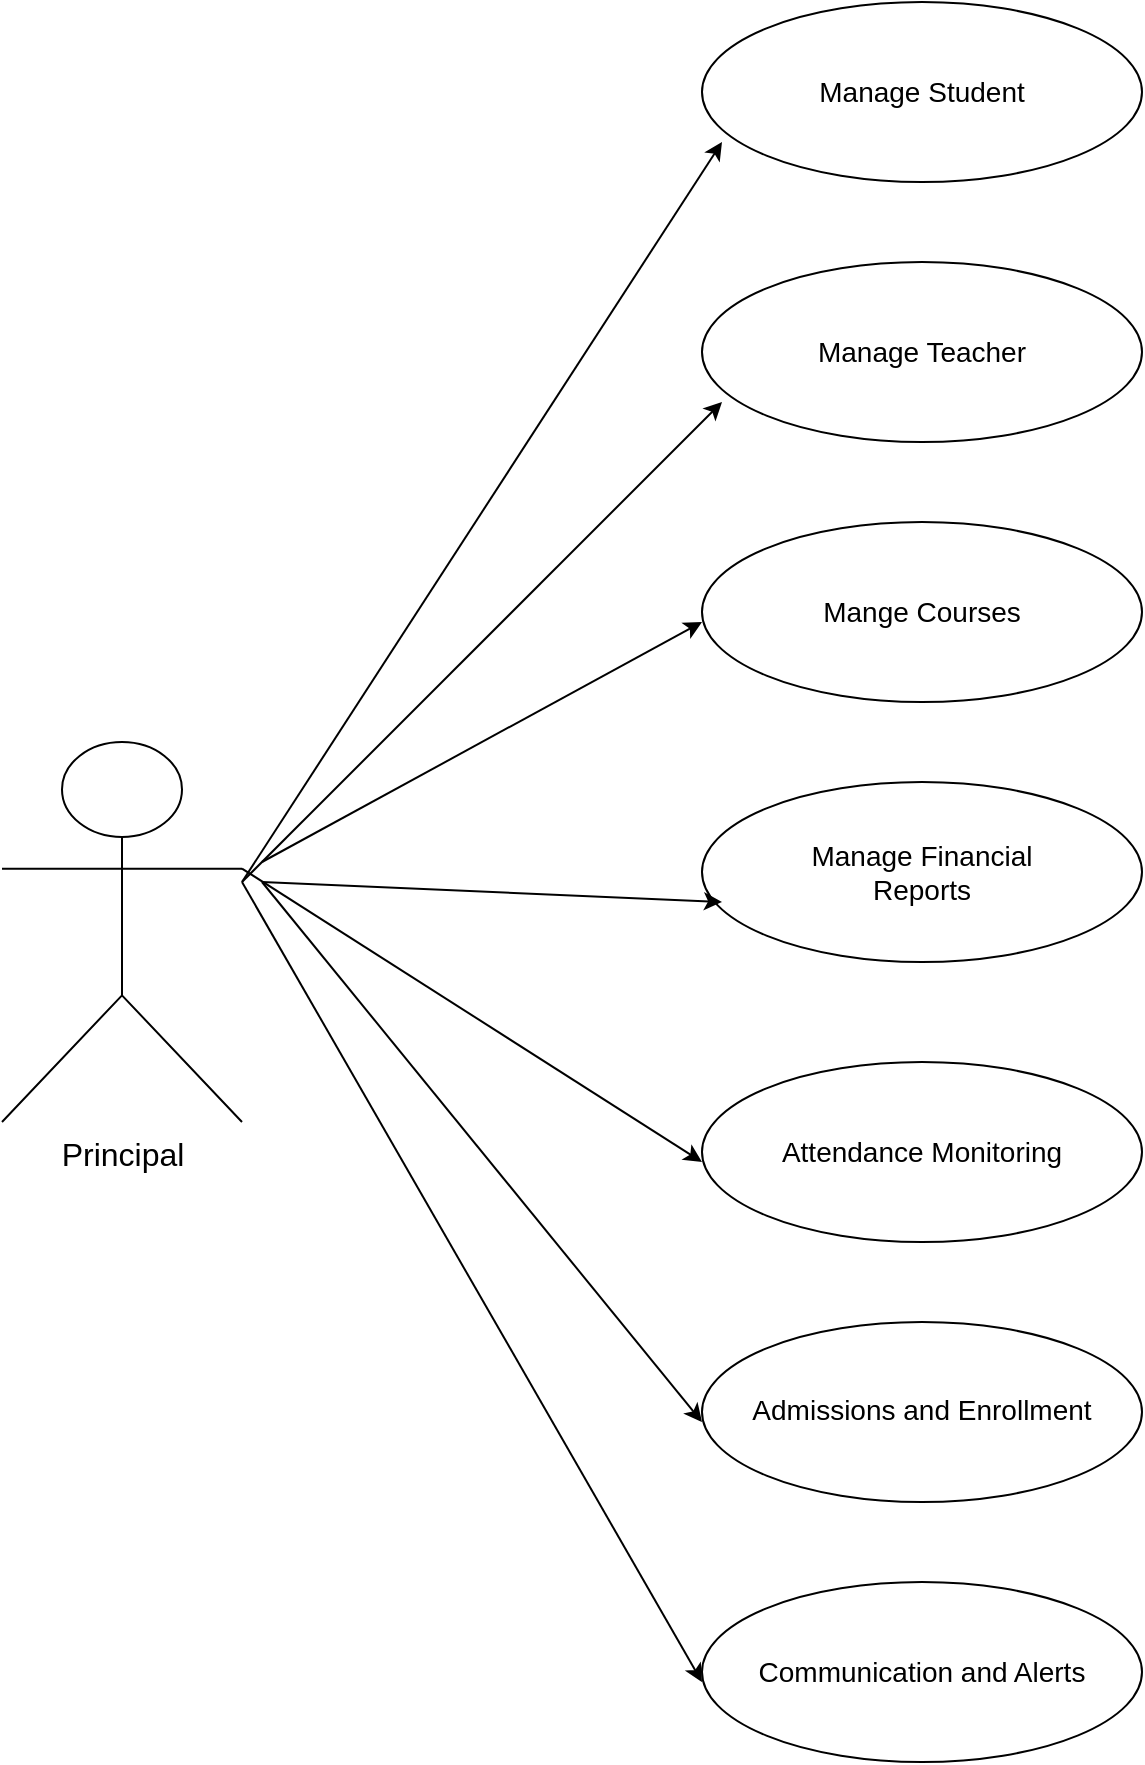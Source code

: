 <mxfile version="23.0.1" type="device">
  <diagram name="Page-1" id="Gt7Xn_VibK85hKQhlHrd">
    <mxGraphModel dx="2206" dy="1148" grid="1" gridSize="10" guides="1" tooltips="1" connect="1" arrows="1" fold="1" page="1" pageScale="1" pageWidth="850" pageHeight="1100" math="0" shadow="0">
      <root>
        <mxCell id="0" />
        <mxCell id="1" parent="0" />
        <mxCell id="GuUhl3rqNujyrFn6tY3T-1" value="&lt;font style=&quot;font-size: 16px;&quot;&gt;Principal&lt;/font&gt;" style="shape=umlActor;verticalLabelPosition=bottom;verticalAlign=top;html=1;outlineConnect=0;" vertex="1" parent="1">
          <mxGeometry x="10" y="400" width="120" height="190" as="geometry" />
        </mxCell>
        <mxCell id="GuUhl3rqNujyrFn6tY3T-2" value="&lt;font style=&quot;font-size: 14px;&quot;&gt;Manage Student&lt;/font&gt;" style="ellipse;whiteSpace=wrap;html=1;" vertex="1" parent="1">
          <mxGeometry x="360" y="30" width="220" height="90" as="geometry" />
        </mxCell>
        <mxCell id="GuUhl3rqNujyrFn6tY3T-7" value="&lt;div&gt;&lt;br&gt;&lt;/div&gt;&lt;div style=&quot;font-size: 14px;&quot;&gt;&lt;font style=&quot;font-size: 14px;&quot;&gt;Admissions and Enrollment&lt;/font&gt;&lt;/div&gt;&lt;div style=&quot;font-size: 14px;&quot;&gt;&lt;br&gt;&lt;/div&gt;" style="ellipse;whiteSpace=wrap;html=1;" vertex="1" parent="1">
          <mxGeometry x="360" y="690" width="220" height="90" as="geometry" />
        </mxCell>
        <mxCell id="GuUhl3rqNujyrFn6tY3T-8" value="&lt;div&gt;&lt;font style=&quot;font-size: 14px;&quot;&gt;Communication and Alerts&lt;/font&gt;&lt;/div&gt;" style="ellipse;whiteSpace=wrap;html=1;" vertex="1" parent="1">
          <mxGeometry x="360" y="820" width="220" height="90" as="geometry" />
        </mxCell>
        <mxCell id="GuUhl3rqNujyrFn6tY3T-9" value="&lt;div&gt;&lt;font style=&quot;font-size: 14px;&quot;&gt;Attendance Monitoring&lt;/font&gt;&lt;/div&gt;" style="ellipse;whiteSpace=wrap;html=1;" vertex="1" parent="1">
          <mxGeometry x="360" y="560" width="220" height="90" as="geometry" />
        </mxCell>
        <mxCell id="GuUhl3rqNujyrFn6tY3T-10" value="&lt;font style=&quot;font-size: 14px;&quot;&gt;Manage Financial &lt;br&gt;Reports&lt;/font&gt;" style="ellipse;whiteSpace=wrap;html=1;" vertex="1" parent="1">
          <mxGeometry x="360" y="420" width="220" height="90" as="geometry" />
        </mxCell>
        <mxCell id="GuUhl3rqNujyrFn6tY3T-11" value="&lt;font style=&quot;font-size: 14px;&quot;&gt;Mange Courses&lt;/font&gt;" style="ellipse;whiteSpace=wrap;html=1;" vertex="1" parent="1">
          <mxGeometry x="360" y="290" width="220" height="90" as="geometry" />
        </mxCell>
        <mxCell id="GuUhl3rqNujyrFn6tY3T-12" value="&lt;font style=&quot;font-size: 14px;&quot;&gt;Manage Teacher&lt;/font&gt;" style="ellipse;whiteSpace=wrap;html=1;" vertex="1" parent="1">
          <mxGeometry x="360" y="160" width="220" height="90" as="geometry" />
        </mxCell>
        <mxCell id="GuUhl3rqNujyrFn6tY3T-15" value="" style="endArrow=classic;html=1;rounded=0;" edge="1" parent="1">
          <mxGeometry width="50" height="50" relative="1" as="geometry">
            <mxPoint x="130" y="470" as="sourcePoint" />
            <mxPoint x="370" y="100" as="targetPoint" />
          </mxGeometry>
        </mxCell>
        <mxCell id="GuUhl3rqNujyrFn6tY3T-16" value="" style="endArrow=classic;html=1;rounded=0;" edge="1" parent="1">
          <mxGeometry width="50" height="50" relative="1" as="geometry">
            <mxPoint x="130" y="470" as="sourcePoint" />
            <mxPoint x="370" y="230" as="targetPoint" />
          </mxGeometry>
        </mxCell>
        <mxCell id="GuUhl3rqNujyrFn6tY3T-17" value="" style="endArrow=classic;html=1;rounded=0;" edge="1" parent="1">
          <mxGeometry width="50" height="50" relative="1" as="geometry">
            <mxPoint x="140" y="460" as="sourcePoint" />
            <mxPoint x="360" y="340" as="targetPoint" />
          </mxGeometry>
        </mxCell>
        <mxCell id="GuUhl3rqNujyrFn6tY3T-18" value="" style="endArrow=classic;html=1;rounded=0;" edge="1" parent="1">
          <mxGeometry width="50" height="50" relative="1" as="geometry">
            <mxPoint x="140" y="470" as="sourcePoint" />
            <mxPoint x="370" y="480" as="targetPoint" />
          </mxGeometry>
        </mxCell>
        <mxCell id="GuUhl3rqNujyrFn6tY3T-19" value="" style="endArrow=classic;html=1;rounded=0;exitX=1;exitY=0.333;exitDx=0;exitDy=0;exitPerimeter=0;" edge="1" parent="1" source="GuUhl3rqNujyrFn6tY3T-1">
          <mxGeometry width="50" height="50" relative="1" as="geometry">
            <mxPoint x="310" y="660" as="sourcePoint" />
            <mxPoint x="360" y="610" as="targetPoint" />
          </mxGeometry>
        </mxCell>
        <mxCell id="GuUhl3rqNujyrFn6tY3T-20" value="" style="endArrow=classic;html=1;rounded=0;" edge="1" parent="1">
          <mxGeometry width="50" height="50" relative="1" as="geometry">
            <mxPoint x="140" y="470" as="sourcePoint" />
            <mxPoint x="360" y="740" as="targetPoint" />
          </mxGeometry>
        </mxCell>
        <mxCell id="GuUhl3rqNujyrFn6tY3T-21" value="" style="endArrow=classic;html=1;rounded=0;" edge="1" parent="1">
          <mxGeometry width="50" height="50" relative="1" as="geometry">
            <mxPoint x="130" y="470" as="sourcePoint" />
            <mxPoint x="360" y="870" as="targetPoint" />
          </mxGeometry>
        </mxCell>
      </root>
    </mxGraphModel>
  </diagram>
</mxfile>
